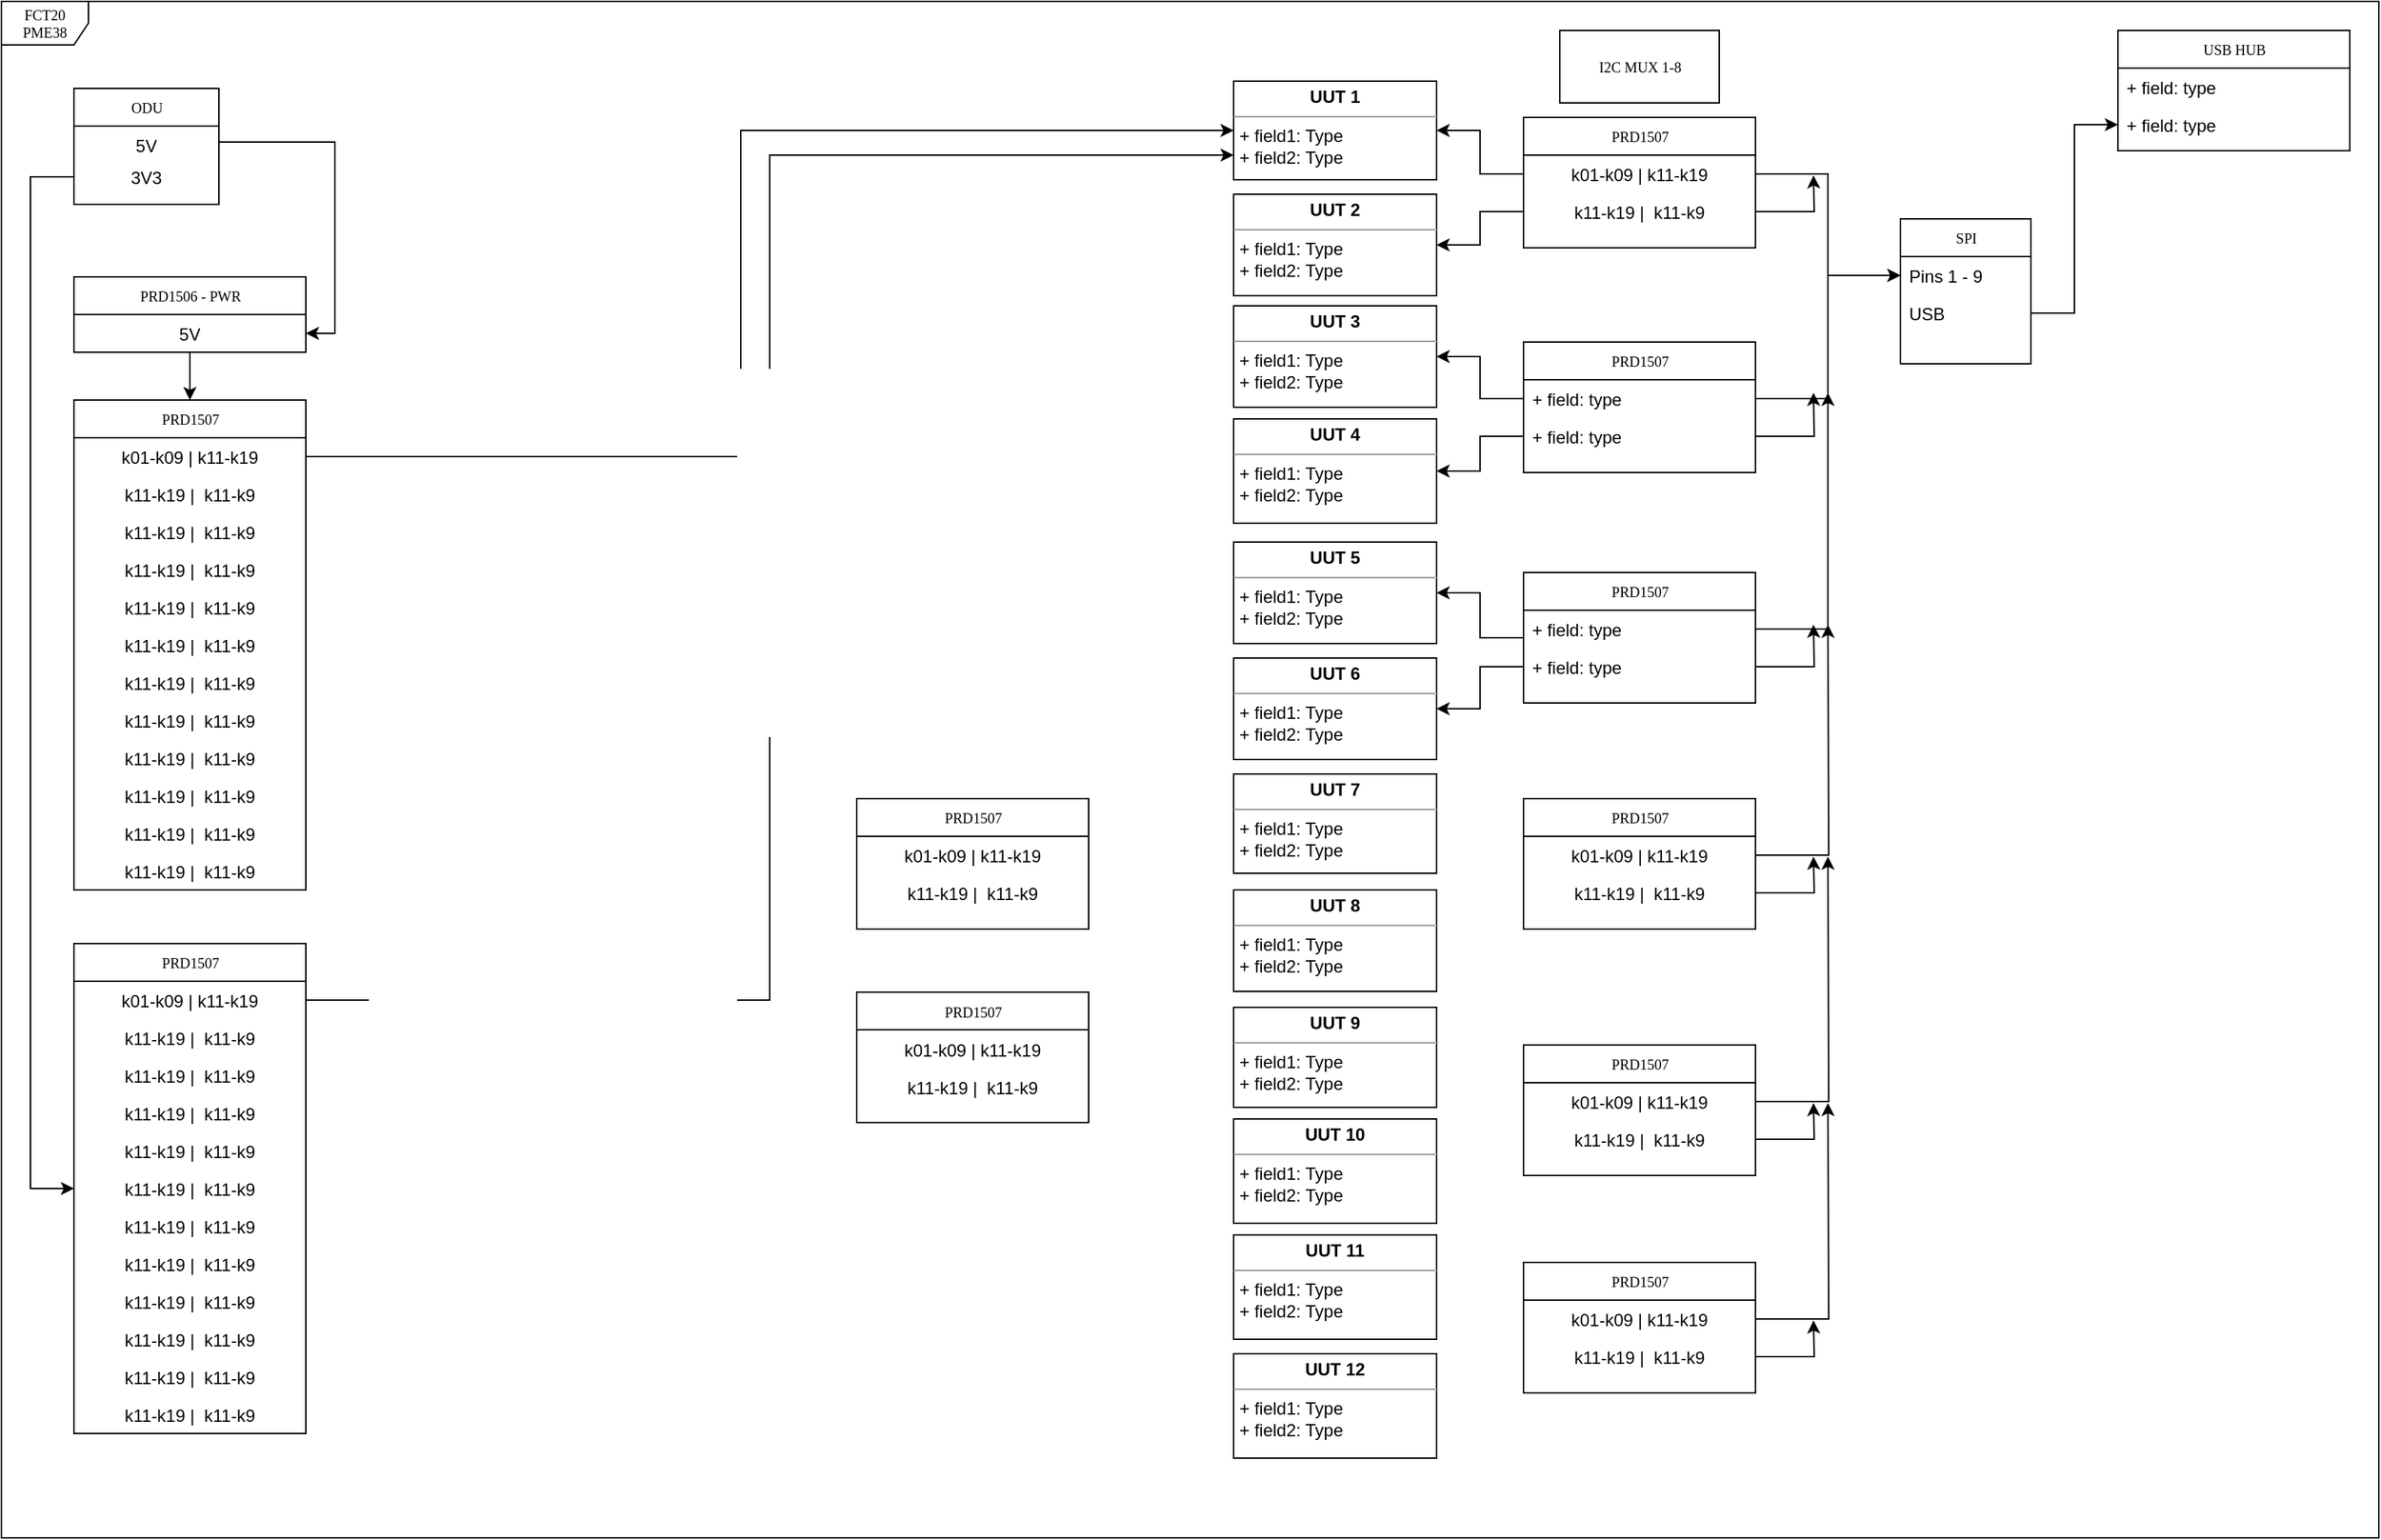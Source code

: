 <mxfile version="21.3.2" type="github">
  <diagram name="Page-1" id="c4acf3e9-155e-7222-9cf6-157b1a14988f">
    <mxGraphModel dx="2359" dy="848" grid="1" gridSize="10" guides="1" tooltips="1" connect="1" arrows="1" fold="1" page="1" pageScale="1" pageWidth="850" pageHeight="1100" background="none" math="0" shadow="0">
      <root>
        <mxCell id="0" />
        <mxCell id="1" parent="0" />
        <mxCell id="17acba5748e5396b-1" value="FCT20 PME38" style="shape=umlFrame;whiteSpace=wrap;html=1;rounded=0;shadow=0;comic=0;labelBackgroundColor=none;strokeWidth=1;fontFamily=Verdana;fontSize=10;align=center;" parent="1" vertex="1">
          <mxGeometry x="-810" y="20" width="1640" height="1060" as="geometry" />
        </mxCell>
        <mxCell id="17acba5748e5396b-20" value="PRD1507" style="swimlane;html=1;fontStyle=0;childLayout=stackLayout;horizontal=1;startSize=26;fillColor=none;horizontalStack=0;resizeParent=1;resizeLast=0;collapsible=1;marginBottom=0;swimlaneFillColor=#ffffff;rounded=0;shadow=0;comic=0;labelBackgroundColor=none;strokeWidth=1;fontFamily=Verdana;fontSize=10;align=center;" parent="1" vertex="1">
          <mxGeometry x="240" y="100" width="160" height="90" as="geometry">
            <mxRectangle x="350" y="42" width="90" height="30" as="alternateBounds" />
          </mxGeometry>
        </mxCell>
        <mxCell id="17acba5748e5396b-21" value="k01-k09 | k11-k19" style="text;html=1;strokeColor=none;fillColor=none;align=center;verticalAlign=top;spacingLeft=4;spacingRight=4;whiteSpace=wrap;overflow=hidden;rotatable=0;points=[[0,0.5],[1,0.5]];portConstraint=eastwest;" parent="17acba5748e5396b-20" vertex="1">
          <mxGeometry y="26" width="160" height="26" as="geometry" />
        </mxCell>
        <mxCell id="-19xkcX3dhEA13kukJa7-47" style="edgeStyle=orthogonalEdgeStyle;rounded=0;orthogonalLoop=1;jettySize=auto;html=1;" edge="1" parent="17acba5748e5396b-20" source="17acba5748e5396b-24">
          <mxGeometry relative="1" as="geometry">
            <mxPoint x="200" y="40" as="targetPoint" />
          </mxGeometry>
        </mxCell>
        <mxCell id="17acba5748e5396b-24" value="k11-k19 |&amp;nbsp; k11-k9" style="text;html=1;strokeColor=none;fillColor=none;align=center;verticalAlign=top;spacingLeft=4;spacingRight=4;whiteSpace=wrap;overflow=hidden;rotatable=0;points=[[0,0.5],[1,0.5]];portConstraint=eastwest;" parent="17acba5748e5396b-20" vertex="1">
          <mxGeometry y="52" width="160" height="26" as="geometry" />
        </mxCell>
        <mxCell id="17acba5748e5396b-30" value="SPI" style="swimlane;html=1;fontStyle=0;childLayout=stackLayout;horizontal=1;startSize=26;fillColor=none;horizontalStack=0;resizeParent=1;resizeLast=0;collapsible=1;marginBottom=0;swimlaneFillColor=#ffffff;rounded=0;shadow=0;comic=0;labelBackgroundColor=none;strokeWidth=1;fontFamily=Verdana;fontSize=10;align=center;" parent="1" vertex="1">
          <mxGeometry x="500" y="170" width="90" height="100" as="geometry" />
        </mxCell>
        <mxCell id="17acba5748e5396b-31" value="Pins 1 - 9" style="text;html=1;strokeColor=none;fillColor=none;align=left;verticalAlign=top;spacingLeft=4;spacingRight=4;whiteSpace=wrap;overflow=hidden;rotatable=0;points=[[0,0.5],[1,0.5]];portConstraint=eastwest;" parent="17acba5748e5396b-30" vertex="1">
          <mxGeometry y="26" width="90" height="26" as="geometry" />
        </mxCell>
        <mxCell id="17acba5748e5396b-32" value="USB" style="text;html=1;strokeColor=none;fillColor=none;align=left;verticalAlign=top;spacingLeft=4;spacingRight=4;whiteSpace=wrap;overflow=hidden;rotatable=0;points=[[0,0.5],[1,0.5]];portConstraint=eastwest;" parent="17acba5748e5396b-30" vertex="1">
          <mxGeometry y="52" width="90" height="26" as="geometry" />
        </mxCell>
        <mxCell id="5d2195bd80daf111-14" value="I2C MUX 1-8" style="html=1;rounded=0;shadow=0;comic=0;labelBackgroundColor=none;strokeWidth=1;fontFamily=Verdana;fontSize=10;align=center;" parent="1" vertex="1">
          <mxGeometry x="265" y="40" width="110" height="50" as="geometry" />
        </mxCell>
        <mxCell id="5d2195bd80daf111-18" value="&lt;p style=&quot;margin:0px;margin-top:4px;text-align:center;&quot;&gt;&lt;b&gt;UUT 1&lt;/b&gt;&lt;/p&gt;&lt;hr size=&quot;1&quot;&gt;&lt;p style=&quot;margin:0px;margin-left:4px;&quot;&gt;+ field1: Type&lt;br&gt;+ field2: Type&lt;/p&gt;&lt;p style=&quot;margin:0px;margin-left:4px;&quot;&gt;&lt;br&gt;&lt;/p&gt;" style="verticalAlign=top;align=left;overflow=fill;fontSize=12;fontFamily=Helvetica;html=1;rounded=0;shadow=0;comic=0;labelBackgroundColor=none;strokeWidth=1" parent="1" vertex="1">
          <mxGeometry x="40" y="75" width="140" height="68" as="geometry" />
        </mxCell>
        <mxCell id="-19xkcX3dhEA13kukJa7-7" value="&lt;p style=&quot;margin:0px;margin-top:4px;text-align:center;&quot;&gt;&lt;b&gt;UUT 2&lt;/b&gt;&lt;/p&gt;&lt;hr size=&quot;1&quot;&gt;&lt;p style=&quot;margin:0px;margin-left:4px;&quot;&gt;+ field1: Type&lt;br&gt;+ field2: Type&lt;/p&gt;&lt;p style=&quot;margin:0px;margin-left:4px;&quot;&gt;&lt;br&gt;&lt;/p&gt;" style="verticalAlign=top;align=left;overflow=fill;fontSize=12;fontFamily=Helvetica;html=1;rounded=0;shadow=0;comic=0;labelBackgroundColor=none;strokeWidth=1" vertex="1" parent="1">
          <mxGeometry x="40" y="153" width="140" height="70" as="geometry" />
        </mxCell>
        <mxCell id="-19xkcX3dhEA13kukJa7-8" value="&lt;p style=&quot;margin:0px;margin-top:4px;text-align:center;&quot;&gt;&lt;b&gt;UUT 3&lt;/b&gt;&lt;/p&gt;&lt;hr size=&quot;1&quot;&gt;&lt;p style=&quot;margin:0px;margin-left:4px;&quot;&gt;+ field1: Type&lt;br&gt;+ field2: Type&lt;/p&gt;&lt;p style=&quot;margin:0px;margin-left:4px;&quot;&gt;&lt;br&gt;&lt;/p&gt;" style="verticalAlign=top;align=left;overflow=fill;fontSize=12;fontFamily=Helvetica;html=1;rounded=0;shadow=0;comic=0;labelBackgroundColor=none;strokeWidth=1" vertex="1" parent="1">
          <mxGeometry x="40" y="230" width="140" height="70" as="geometry" />
        </mxCell>
        <mxCell id="-19xkcX3dhEA13kukJa7-9" value="&lt;p style=&quot;margin:0px;margin-top:4px;text-align:center;&quot;&gt;&lt;b&gt;UUT 4&lt;/b&gt;&lt;/p&gt;&lt;hr size=&quot;1&quot;&gt;&lt;p style=&quot;margin:0px;margin-left:4px;&quot;&gt;+ field1: Type&lt;br&gt;+ field2: Type&lt;/p&gt;&lt;p style=&quot;margin:0px;margin-left:4px;&quot;&gt;&lt;br&gt;&lt;/p&gt;" style="verticalAlign=top;align=left;overflow=fill;fontSize=12;fontFamily=Helvetica;html=1;rounded=0;shadow=0;comic=0;labelBackgroundColor=none;strokeWidth=1" vertex="1" parent="1">
          <mxGeometry x="40" y="308" width="140" height="72" as="geometry" />
        </mxCell>
        <mxCell id="-19xkcX3dhEA13kukJa7-10" value="&lt;p style=&quot;margin:0px;margin-top:4px;text-align:center;&quot;&gt;&lt;b&gt;UUT 5&lt;/b&gt;&lt;/p&gt;&lt;hr size=&quot;1&quot;&gt;&lt;p style=&quot;margin:0px;margin-left:4px;&quot;&gt;+ field1: Type&lt;br&gt;+ field2: Type&lt;/p&gt;&lt;p style=&quot;margin:0px;margin-left:4px;&quot;&gt;&lt;br&gt;&lt;/p&gt;" style="verticalAlign=top;align=left;overflow=fill;fontSize=12;fontFamily=Helvetica;html=1;rounded=0;shadow=0;comic=0;labelBackgroundColor=none;strokeWidth=1" vertex="1" parent="1">
          <mxGeometry x="40" y="393" width="140" height="70" as="geometry" />
        </mxCell>
        <mxCell id="-19xkcX3dhEA13kukJa7-11" value="&lt;p style=&quot;margin:0px;margin-top:4px;text-align:center;&quot;&gt;&lt;b&gt;UUT 6&lt;/b&gt;&lt;/p&gt;&lt;hr size=&quot;1&quot;&gt;&lt;p style=&quot;margin:0px;margin-left:4px;&quot;&gt;+ field1: Type&lt;br&gt;+ field2: Type&lt;/p&gt;&lt;p style=&quot;margin:0px;margin-left:4px;&quot;&gt;&lt;br&gt;&lt;/p&gt;" style="verticalAlign=top;align=left;overflow=fill;fontSize=12;fontFamily=Helvetica;html=1;rounded=0;shadow=0;comic=0;labelBackgroundColor=none;strokeWidth=1" vertex="1" parent="1">
          <mxGeometry x="40" y="473" width="140" height="70" as="geometry" />
        </mxCell>
        <mxCell id="-19xkcX3dhEA13kukJa7-15" value="&lt;p style=&quot;margin:0px;margin-top:4px;text-align:center;&quot;&gt;&lt;b&gt;UUT 10&lt;/b&gt;&lt;/p&gt;&lt;hr size=&quot;1&quot;&gt;&lt;p style=&quot;margin:0px;margin-left:4px;&quot;&gt;+ field1: Type&lt;br&gt;+ field2: Type&lt;/p&gt;&lt;p style=&quot;margin:0px;margin-left:4px;&quot;&gt;&lt;br&gt;&lt;/p&gt;" style="verticalAlign=top;align=left;overflow=fill;fontSize=12;fontFamily=Helvetica;html=1;rounded=0;shadow=0;comic=0;labelBackgroundColor=none;strokeWidth=1" vertex="1" parent="1">
          <mxGeometry x="40" y="791" width="140" height="72" as="geometry" />
        </mxCell>
        <mxCell id="-19xkcX3dhEA13kukJa7-16" value="&lt;p style=&quot;margin:0px;margin-top:4px;text-align:center;&quot;&gt;&lt;b&gt;UUT 11&lt;/b&gt;&lt;/p&gt;&lt;hr size=&quot;1&quot;&gt;&lt;p style=&quot;margin:0px;margin-left:4px;&quot;&gt;+ field1: Type&lt;br&gt;+ field2: Type&lt;/p&gt;&lt;p style=&quot;margin:0px;margin-left:4px;&quot;&gt;&lt;br&gt;&lt;/p&gt;" style="verticalAlign=top;align=left;overflow=fill;fontSize=12;fontFamily=Helvetica;html=1;rounded=0;shadow=0;comic=0;labelBackgroundColor=none;strokeWidth=1" vertex="1" parent="1">
          <mxGeometry x="40" y="871" width="140" height="72" as="geometry" />
        </mxCell>
        <mxCell id="-19xkcX3dhEA13kukJa7-17" value="&lt;p style=&quot;margin:0px;margin-top:4px;text-align:center;&quot;&gt;&lt;b&gt;UUT 12&lt;/b&gt;&lt;/p&gt;&lt;hr size=&quot;1&quot;&gt;&lt;p style=&quot;margin:0px;margin-left:4px;&quot;&gt;+ field1: Type&lt;br&gt;+ field2: Type&lt;/p&gt;&lt;p style=&quot;margin:0px;margin-left:4px;&quot;&gt;&lt;br&gt;&lt;/p&gt;" style="verticalAlign=top;align=left;overflow=fill;fontSize=12;fontFamily=Helvetica;html=1;rounded=0;shadow=0;comic=0;labelBackgroundColor=none;strokeWidth=1" vertex="1" parent="1">
          <mxGeometry x="40" y="953" width="140" height="72" as="geometry" />
        </mxCell>
        <mxCell id="-19xkcX3dhEA13kukJa7-24" value="&lt;p style=&quot;margin:0px;margin-top:4px;text-align:center;&quot;&gt;&lt;b&gt;UUT 7&lt;/b&gt;&lt;/p&gt;&lt;hr size=&quot;1&quot;&gt;&lt;p style=&quot;margin:0px;margin-left:4px;&quot;&gt;+ field1: Type&lt;br&gt;+ field2: Type&lt;/p&gt;&lt;p style=&quot;margin:0px;margin-left:4px;&quot;&gt;&lt;br&gt;&lt;/p&gt;" style="verticalAlign=top;align=left;overflow=fill;fontSize=12;fontFamily=Helvetica;html=1;rounded=0;shadow=0;comic=0;labelBackgroundColor=none;strokeWidth=1" vertex="1" parent="1">
          <mxGeometry x="40" y="553" width="140" height="68.5" as="geometry" />
        </mxCell>
        <mxCell id="-19xkcX3dhEA13kukJa7-25" value="&lt;p style=&quot;margin:0px;margin-top:4px;text-align:center;&quot;&gt;&lt;b&gt;UUT 8&lt;/b&gt;&lt;/p&gt;&lt;hr size=&quot;1&quot;&gt;&lt;p style=&quot;margin:0px;margin-left:4px;&quot;&gt;+ field1: Type&lt;br&gt;+ field2: Type&lt;/p&gt;&lt;p style=&quot;margin:0px;margin-left:4px;&quot;&gt;&lt;br&gt;&lt;/p&gt;" style="verticalAlign=top;align=left;overflow=fill;fontSize=12;fontFamily=Helvetica;html=1;rounded=0;shadow=0;comic=0;labelBackgroundColor=none;strokeWidth=1" vertex="1" parent="1">
          <mxGeometry x="40" y="633" width="140" height="70" as="geometry" />
        </mxCell>
        <mxCell id="-19xkcX3dhEA13kukJa7-26" value="&lt;p style=&quot;margin:0px;margin-top:4px;text-align:center;&quot;&gt;&lt;b&gt;UUT 9&lt;/b&gt;&lt;/p&gt;&lt;hr size=&quot;1&quot;&gt;&lt;p style=&quot;margin:0px;margin-left:4px;&quot;&gt;+ field1: Type&lt;br&gt;+ field2: Type&lt;/p&gt;&lt;p style=&quot;margin:0px;margin-left:4px;&quot;&gt;&lt;br&gt;&lt;/p&gt;" style="verticalAlign=top;align=left;overflow=fill;fontSize=12;fontFamily=Helvetica;html=1;rounded=0;shadow=0;comic=0;labelBackgroundColor=none;strokeWidth=1" vertex="1" parent="1">
          <mxGeometry x="40" y="714" width="140" height="69" as="geometry" />
        </mxCell>
        <mxCell id="-19xkcX3dhEA13kukJa7-27" value="PRD1507" style="swimlane;html=1;fontStyle=0;childLayout=stackLayout;horizontal=1;startSize=26;fillColor=none;horizontalStack=0;resizeParent=1;resizeLast=0;collapsible=1;marginBottom=0;swimlaneFillColor=#ffffff;rounded=0;shadow=0;comic=0;labelBackgroundColor=none;strokeWidth=1;fontFamily=Verdana;fontSize=10;align=center;" vertex="1" parent="1">
          <mxGeometry x="240" y="255" width="160" height="90" as="geometry">
            <mxRectangle x="350" y="42" width="90" height="30" as="alternateBounds" />
          </mxGeometry>
        </mxCell>
        <mxCell id="-19xkcX3dhEA13kukJa7-28" value="+ field: type" style="text;html=1;strokeColor=none;fillColor=none;align=left;verticalAlign=top;spacingLeft=4;spacingRight=4;whiteSpace=wrap;overflow=hidden;rotatable=0;points=[[0,0.5],[1,0.5]];portConstraint=eastwest;" vertex="1" parent="-19xkcX3dhEA13kukJa7-27">
          <mxGeometry y="26" width="160" height="26" as="geometry" />
        </mxCell>
        <mxCell id="-19xkcX3dhEA13kukJa7-114" style="edgeStyle=orthogonalEdgeStyle;rounded=0;orthogonalLoop=1;jettySize=auto;html=1;" edge="1" parent="-19xkcX3dhEA13kukJa7-27" source="-19xkcX3dhEA13kukJa7-29">
          <mxGeometry relative="1" as="geometry">
            <mxPoint x="200" y="35" as="targetPoint" />
          </mxGeometry>
        </mxCell>
        <mxCell id="-19xkcX3dhEA13kukJa7-29" value="+ field: type" style="text;html=1;strokeColor=none;fillColor=none;align=left;verticalAlign=top;spacingLeft=4;spacingRight=4;whiteSpace=wrap;overflow=hidden;rotatable=0;points=[[0,0.5],[1,0.5]];portConstraint=eastwest;" vertex="1" parent="-19xkcX3dhEA13kukJa7-27">
          <mxGeometry y="52" width="160" height="26" as="geometry" />
        </mxCell>
        <mxCell id="-19xkcX3dhEA13kukJa7-33" style="edgeStyle=orthogonalEdgeStyle;rounded=0;orthogonalLoop=1;jettySize=auto;html=1;entryX=1;entryY=0.5;entryDx=0;entryDy=0;" edge="1" parent="1" source="-19xkcX3dhEA13kukJa7-28" target="-19xkcX3dhEA13kukJa7-8">
          <mxGeometry relative="1" as="geometry" />
        </mxCell>
        <mxCell id="-19xkcX3dhEA13kukJa7-34" style="edgeStyle=orthogonalEdgeStyle;rounded=0;orthogonalLoop=1;jettySize=auto;html=1;entryX=1;entryY=0.5;entryDx=0;entryDy=0;" edge="1" parent="1" source="-19xkcX3dhEA13kukJa7-29" target="-19xkcX3dhEA13kukJa7-9">
          <mxGeometry relative="1" as="geometry" />
        </mxCell>
        <mxCell id="-19xkcX3dhEA13kukJa7-35" style="edgeStyle=orthogonalEdgeStyle;rounded=0;orthogonalLoop=1;jettySize=auto;html=1;exitX=0;exitY=0.5;exitDx=0;exitDy=0;entryX=1;entryY=0.5;entryDx=0;entryDy=0;" edge="1" parent="1" source="17acba5748e5396b-21" target="5d2195bd80daf111-18">
          <mxGeometry relative="1" as="geometry" />
        </mxCell>
        <mxCell id="-19xkcX3dhEA13kukJa7-36" style="edgeStyle=orthogonalEdgeStyle;rounded=0;orthogonalLoop=1;jettySize=auto;html=1;exitX=0;exitY=0.5;exitDx=0;exitDy=0;entryX=1;entryY=0.5;entryDx=0;entryDy=0;" edge="1" parent="1" source="17acba5748e5396b-24" target="-19xkcX3dhEA13kukJa7-7">
          <mxGeometry relative="1" as="geometry" />
        </mxCell>
        <mxCell id="-19xkcX3dhEA13kukJa7-43" style="edgeStyle=orthogonalEdgeStyle;rounded=0;orthogonalLoop=1;jettySize=auto;html=1;entryX=1;entryY=0.5;entryDx=0;entryDy=0;" edge="1" parent="1" source="-19xkcX3dhEA13kukJa7-39" target="-19xkcX3dhEA13kukJa7-10">
          <mxGeometry relative="1" as="geometry" />
        </mxCell>
        <mxCell id="-19xkcX3dhEA13kukJa7-39" value="PRD1507" style="swimlane;html=1;fontStyle=0;childLayout=stackLayout;horizontal=1;startSize=26;fillColor=none;horizontalStack=0;resizeParent=1;resizeLast=0;collapsible=1;marginBottom=0;swimlaneFillColor=#ffffff;rounded=0;shadow=0;comic=0;labelBackgroundColor=none;strokeWidth=1;fontFamily=Verdana;fontSize=10;align=center;" vertex="1" parent="1">
          <mxGeometry x="240" y="414" width="160" height="90" as="geometry">
            <mxRectangle x="350" y="42" width="90" height="30" as="alternateBounds" />
          </mxGeometry>
        </mxCell>
        <mxCell id="-19xkcX3dhEA13kukJa7-40" value="+ field: type" style="text;html=1;strokeColor=none;fillColor=none;align=left;verticalAlign=top;spacingLeft=4;spacingRight=4;whiteSpace=wrap;overflow=hidden;rotatable=0;points=[[0,0.5],[1,0.5]];portConstraint=eastwest;" vertex="1" parent="-19xkcX3dhEA13kukJa7-39">
          <mxGeometry y="26" width="160" height="26" as="geometry" />
        </mxCell>
        <mxCell id="-19xkcX3dhEA13kukJa7-115" style="edgeStyle=orthogonalEdgeStyle;rounded=0;orthogonalLoop=1;jettySize=auto;html=1;" edge="1" parent="-19xkcX3dhEA13kukJa7-39" source="-19xkcX3dhEA13kukJa7-41">
          <mxGeometry relative="1" as="geometry">
            <mxPoint x="200" y="36" as="targetPoint" />
          </mxGeometry>
        </mxCell>
        <mxCell id="-19xkcX3dhEA13kukJa7-41" value="+ field: type" style="text;html=1;strokeColor=none;fillColor=none;align=left;verticalAlign=top;spacingLeft=4;spacingRight=4;whiteSpace=wrap;overflow=hidden;rotatable=0;points=[[0,0.5],[1,0.5]];portConstraint=eastwest;" vertex="1" parent="-19xkcX3dhEA13kukJa7-39">
          <mxGeometry y="52" width="160" height="26" as="geometry" />
        </mxCell>
        <mxCell id="-19xkcX3dhEA13kukJa7-44" style="edgeStyle=orthogonalEdgeStyle;rounded=0;orthogonalLoop=1;jettySize=auto;html=1;exitX=0;exitY=0.5;exitDx=0;exitDy=0;entryX=1;entryY=0.5;entryDx=0;entryDy=0;" edge="1" parent="1" source="-19xkcX3dhEA13kukJa7-41" target="-19xkcX3dhEA13kukJa7-11">
          <mxGeometry relative="1" as="geometry" />
        </mxCell>
        <mxCell id="-19xkcX3dhEA13kukJa7-46" style="edgeStyle=orthogonalEdgeStyle;rounded=0;orthogonalLoop=1;jettySize=auto;html=1;entryX=0;entryY=0.5;entryDx=0;entryDy=0;" edge="1" parent="1" source="17acba5748e5396b-21" target="17acba5748e5396b-31">
          <mxGeometry relative="1" as="geometry">
            <mxPoint x="509.45" y="225.6" as="targetPoint" />
          </mxGeometry>
        </mxCell>
        <mxCell id="-19xkcX3dhEA13kukJa7-48" style="edgeStyle=orthogonalEdgeStyle;rounded=0;orthogonalLoop=1;jettySize=auto;html=1;entryX=0;entryY=0.5;entryDx=0;entryDy=0;" edge="1" parent="1" source="-19xkcX3dhEA13kukJa7-28" target="17acba5748e5396b-31">
          <mxGeometry relative="1" as="geometry">
            <mxPoint x="510" y="244.0" as="targetPoint" />
          </mxGeometry>
        </mxCell>
        <mxCell id="-19xkcX3dhEA13kukJa7-49" style="edgeStyle=orthogonalEdgeStyle;rounded=0;orthogonalLoop=1;jettySize=auto;html=1;" edge="1" parent="1" source="-19xkcX3dhEA13kukJa7-40">
          <mxGeometry relative="1" as="geometry">
            <mxPoint x="450" y="290" as="targetPoint" />
            <Array as="points">
              <mxPoint x="450" y="453" />
            </Array>
          </mxGeometry>
        </mxCell>
        <mxCell id="-19xkcX3dhEA13kukJa7-51" value="USB HUB" style="swimlane;html=1;fontStyle=0;childLayout=stackLayout;horizontal=1;startSize=26;fillColor=none;horizontalStack=0;resizeParent=1;resizeLast=0;collapsible=1;marginBottom=0;swimlaneFillColor=#ffffff;rounded=0;shadow=0;comic=0;labelBackgroundColor=none;strokeWidth=1;fontFamily=Verdana;fontSize=10;align=center;" vertex="1" parent="1">
          <mxGeometry x="650" y="40" width="160" height="83" as="geometry" />
        </mxCell>
        <mxCell id="-19xkcX3dhEA13kukJa7-52" value="+ field: type" style="text;html=1;strokeColor=none;fillColor=none;align=left;verticalAlign=top;spacingLeft=4;spacingRight=4;whiteSpace=wrap;overflow=hidden;rotatable=0;points=[[0,0.5],[1,0.5]];portConstraint=eastwest;" vertex="1" parent="-19xkcX3dhEA13kukJa7-51">
          <mxGeometry y="26" width="160" height="26" as="geometry" />
        </mxCell>
        <mxCell id="-19xkcX3dhEA13kukJa7-53" value="+ field: type" style="text;html=1;strokeColor=none;fillColor=none;align=left;verticalAlign=top;spacingLeft=4;spacingRight=4;whiteSpace=wrap;overflow=hidden;rotatable=0;points=[[0,0.5],[1,0.5]];portConstraint=eastwest;" vertex="1" parent="-19xkcX3dhEA13kukJa7-51">
          <mxGeometry y="52" width="160" height="26" as="geometry" />
        </mxCell>
        <mxCell id="-19xkcX3dhEA13kukJa7-54" style="edgeStyle=orthogonalEdgeStyle;rounded=0;orthogonalLoop=1;jettySize=auto;html=1;" edge="1" parent="1" source="17acba5748e5396b-32" target="-19xkcX3dhEA13kukJa7-53">
          <mxGeometry relative="1" as="geometry" />
        </mxCell>
        <mxCell id="-19xkcX3dhEA13kukJa7-55" value="PRD1507" style="swimlane;html=1;fontStyle=0;childLayout=stackLayout;horizontal=1;startSize=26;fillColor=none;horizontalStack=0;resizeParent=1;resizeLast=0;collapsible=1;marginBottom=0;swimlaneFillColor=#ffffff;rounded=0;shadow=0;comic=0;labelBackgroundColor=none;strokeWidth=1;fontFamily=Verdana;fontSize=10;align=center;" vertex="1" parent="1">
          <mxGeometry x="240" y="570" width="160" height="90" as="geometry">
            <mxRectangle x="350" y="42" width="90" height="30" as="alternateBounds" />
          </mxGeometry>
        </mxCell>
        <mxCell id="-19xkcX3dhEA13kukJa7-110" style="edgeStyle=orthogonalEdgeStyle;rounded=0;orthogonalLoop=1;jettySize=auto;html=1;" edge="1" parent="-19xkcX3dhEA13kukJa7-55" source="-19xkcX3dhEA13kukJa7-56">
          <mxGeometry relative="1" as="geometry">
            <mxPoint x="210" y="-120" as="targetPoint" />
          </mxGeometry>
        </mxCell>
        <mxCell id="-19xkcX3dhEA13kukJa7-56" value="k01-k09 | k11-k19" style="text;html=1;strokeColor=none;fillColor=none;align=center;verticalAlign=top;spacingLeft=4;spacingRight=4;whiteSpace=wrap;overflow=hidden;rotatable=0;points=[[0,0.5],[1,0.5]];portConstraint=eastwest;" vertex="1" parent="-19xkcX3dhEA13kukJa7-55">
          <mxGeometry y="26" width="160" height="26" as="geometry" />
        </mxCell>
        <mxCell id="-19xkcX3dhEA13kukJa7-57" style="edgeStyle=orthogonalEdgeStyle;rounded=0;orthogonalLoop=1;jettySize=auto;html=1;" edge="1" parent="-19xkcX3dhEA13kukJa7-55" source="-19xkcX3dhEA13kukJa7-58">
          <mxGeometry relative="1" as="geometry">
            <mxPoint x="200" y="40" as="targetPoint" />
          </mxGeometry>
        </mxCell>
        <mxCell id="-19xkcX3dhEA13kukJa7-58" value="k11-k19 |&amp;nbsp; k11-k9" style="text;html=1;strokeColor=none;fillColor=none;align=center;verticalAlign=top;spacingLeft=4;spacingRight=4;whiteSpace=wrap;overflow=hidden;rotatable=0;points=[[0,0.5],[1,0.5]];portConstraint=eastwest;" vertex="1" parent="-19xkcX3dhEA13kukJa7-55">
          <mxGeometry y="52" width="160" height="26" as="geometry" />
        </mxCell>
        <mxCell id="-19xkcX3dhEA13kukJa7-59" value="PRD1507" style="swimlane;html=1;fontStyle=0;childLayout=stackLayout;horizontal=1;startSize=26;fillColor=none;horizontalStack=0;resizeParent=1;resizeLast=0;collapsible=1;marginBottom=0;swimlaneFillColor=#ffffff;rounded=0;shadow=0;comic=0;labelBackgroundColor=none;strokeWidth=1;fontFamily=Verdana;fontSize=10;align=center;" vertex="1" parent="1">
          <mxGeometry x="240" y="740" width="160" height="90" as="geometry">
            <mxRectangle x="350" y="42" width="90" height="30" as="alternateBounds" />
          </mxGeometry>
        </mxCell>
        <mxCell id="-19xkcX3dhEA13kukJa7-112" style="edgeStyle=orthogonalEdgeStyle;rounded=0;orthogonalLoop=1;jettySize=auto;html=1;" edge="1" parent="-19xkcX3dhEA13kukJa7-59" source="-19xkcX3dhEA13kukJa7-60">
          <mxGeometry relative="1" as="geometry">
            <mxPoint x="210" y="-130" as="targetPoint" />
          </mxGeometry>
        </mxCell>
        <mxCell id="-19xkcX3dhEA13kukJa7-60" value="k01-k09 | k11-k19" style="text;html=1;strokeColor=none;fillColor=none;align=center;verticalAlign=top;spacingLeft=4;spacingRight=4;whiteSpace=wrap;overflow=hidden;rotatable=0;points=[[0,0.5],[1,0.5]];portConstraint=eastwest;" vertex="1" parent="-19xkcX3dhEA13kukJa7-59">
          <mxGeometry y="26" width="160" height="26" as="geometry" />
        </mxCell>
        <mxCell id="-19xkcX3dhEA13kukJa7-61" style="edgeStyle=orthogonalEdgeStyle;rounded=0;orthogonalLoop=1;jettySize=auto;html=1;" edge="1" parent="-19xkcX3dhEA13kukJa7-59" source="-19xkcX3dhEA13kukJa7-62">
          <mxGeometry relative="1" as="geometry">
            <mxPoint x="200" y="40" as="targetPoint" />
          </mxGeometry>
        </mxCell>
        <mxCell id="-19xkcX3dhEA13kukJa7-62" value="k11-k19 |&amp;nbsp; k11-k9" style="text;html=1;strokeColor=none;fillColor=none;align=center;verticalAlign=top;spacingLeft=4;spacingRight=4;whiteSpace=wrap;overflow=hidden;rotatable=0;points=[[0,0.5],[1,0.5]];portConstraint=eastwest;" vertex="1" parent="-19xkcX3dhEA13kukJa7-59">
          <mxGeometry y="52" width="160" height="26" as="geometry" />
        </mxCell>
        <mxCell id="-19xkcX3dhEA13kukJa7-63" value="PRD1507" style="swimlane;html=1;fontStyle=0;childLayout=stackLayout;horizontal=1;startSize=26;fillColor=none;horizontalStack=0;resizeParent=1;resizeLast=0;collapsible=1;marginBottom=0;swimlaneFillColor=#ffffff;rounded=0;shadow=0;comic=0;labelBackgroundColor=none;strokeWidth=1;fontFamily=Verdana;fontSize=10;align=center;" vertex="1" parent="1">
          <mxGeometry x="240" y="890" width="160" height="90" as="geometry">
            <mxRectangle x="350" y="42" width="90" height="30" as="alternateBounds" />
          </mxGeometry>
        </mxCell>
        <mxCell id="-19xkcX3dhEA13kukJa7-116" style="edgeStyle=orthogonalEdgeStyle;rounded=0;orthogonalLoop=1;jettySize=auto;html=1;" edge="1" parent="-19xkcX3dhEA13kukJa7-63" source="-19xkcX3dhEA13kukJa7-64">
          <mxGeometry relative="1" as="geometry">
            <mxPoint x="210" y="-110" as="targetPoint" />
          </mxGeometry>
        </mxCell>
        <mxCell id="-19xkcX3dhEA13kukJa7-64" value="k01-k09 | k11-k19" style="text;html=1;strokeColor=none;fillColor=none;align=center;verticalAlign=top;spacingLeft=4;spacingRight=4;whiteSpace=wrap;overflow=hidden;rotatable=0;points=[[0,0.5],[1,0.5]];portConstraint=eastwest;" vertex="1" parent="-19xkcX3dhEA13kukJa7-63">
          <mxGeometry y="26" width="160" height="26" as="geometry" />
        </mxCell>
        <mxCell id="-19xkcX3dhEA13kukJa7-65" style="edgeStyle=orthogonalEdgeStyle;rounded=0;orthogonalLoop=1;jettySize=auto;html=1;" edge="1" parent="-19xkcX3dhEA13kukJa7-63" source="-19xkcX3dhEA13kukJa7-66">
          <mxGeometry relative="1" as="geometry">
            <mxPoint x="200" y="40" as="targetPoint" />
          </mxGeometry>
        </mxCell>
        <mxCell id="-19xkcX3dhEA13kukJa7-66" value="k11-k19 |&amp;nbsp; k11-k9" style="text;html=1;strokeColor=none;fillColor=none;align=center;verticalAlign=top;spacingLeft=4;spacingRight=4;whiteSpace=wrap;overflow=hidden;rotatable=0;points=[[0,0.5],[1,0.5]];portConstraint=eastwest;" vertex="1" parent="-19xkcX3dhEA13kukJa7-63">
          <mxGeometry y="52" width="160" height="26" as="geometry" />
        </mxCell>
        <mxCell id="-19xkcX3dhEA13kukJa7-81" style="edgeStyle=orthogonalEdgeStyle;rounded=0;orthogonalLoop=1;jettySize=auto;html=1;entryX=0.5;entryY=0;entryDx=0;entryDy=0;" edge="1" parent="1" source="-19xkcX3dhEA13kukJa7-67" target="-19xkcX3dhEA13kukJa7-71">
          <mxGeometry relative="1" as="geometry" />
        </mxCell>
        <mxCell id="-19xkcX3dhEA13kukJa7-67" value="PRD1506 - PWR" style="swimlane;html=1;fontStyle=0;childLayout=stackLayout;horizontal=1;startSize=26;fillColor=none;horizontalStack=0;resizeParent=1;resizeLast=0;collapsible=1;marginBottom=0;swimlaneFillColor=#ffffff;rounded=0;shadow=0;comic=0;labelBackgroundColor=none;strokeWidth=1;fontFamily=Verdana;fontSize=10;align=center;" vertex="1" parent="1">
          <mxGeometry x="-760" y="210" width="160" height="52" as="geometry">
            <mxRectangle x="350" y="42" width="90" height="30" as="alternateBounds" />
          </mxGeometry>
        </mxCell>
        <mxCell id="-19xkcX3dhEA13kukJa7-68" value="5V" style="text;html=1;strokeColor=none;fillColor=none;align=center;verticalAlign=top;spacingLeft=4;spacingRight=4;whiteSpace=wrap;overflow=hidden;rotatable=0;points=[[0,0.5],[1,0.5]];portConstraint=eastwest;" vertex="1" parent="-19xkcX3dhEA13kukJa7-67">
          <mxGeometry y="26" width="160" height="26" as="geometry" />
        </mxCell>
        <mxCell id="-19xkcX3dhEA13kukJa7-71" value="PRD1507" style="swimlane;html=1;fontStyle=0;childLayout=stackLayout;horizontal=1;startSize=26;fillColor=none;horizontalStack=0;resizeParent=1;resizeLast=0;collapsible=1;marginBottom=0;swimlaneFillColor=#ffffff;rounded=0;shadow=0;comic=0;labelBackgroundColor=none;strokeWidth=1;fontFamily=Verdana;fontSize=10;align=center;" vertex="1" parent="1">
          <mxGeometry x="-760" y="295" width="160" height="338" as="geometry">
            <mxRectangle x="350" y="42" width="90" height="30" as="alternateBounds" />
          </mxGeometry>
        </mxCell>
        <mxCell id="-19xkcX3dhEA13kukJa7-72" value="k01-k09 | k11-k19" style="text;html=1;strokeColor=none;fillColor=none;align=center;verticalAlign=top;spacingLeft=4;spacingRight=4;whiteSpace=wrap;overflow=hidden;rotatable=0;points=[[0,0.5],[1,0.5]];portConstraint=eastwest;" vertex="1" parent="-19xkcX3dhEA13kukJa7-71">
          <mxGeometry y="26" width="160" height="26" as="geometry" />
        </mxCell>
        <mxCell id="-19xkcX3dhEA13kukJa7-74" value="k11-k19 |&amp;nbsp; k11-k9" style="text;html=1;strokeColor=none;fillColor=none;align=center;verticalAlign=top;spacingLeft=4;spacingRight=4;whiteSpace=wrap;overflow=hidden;rotatable=0;points=[[0,0.5],[1,0.5]];portConstraint=eastwest;" vertex="1" parent="-19xkcX3dhEA13kukJa7-71">
          <mxGeometry y="52" width="160" height="26" as="geometry" />
        </mxCell>
        <mxCell id="-19xkcX3dhEA13kukJa7-82" value="k11-k19 |&amp;nbsp; k11-k9" style="text;html=1;strokeColor=none;fillColor=none;align=center;verticalAlign=top;spacingLeft=4;spacingRight=4;whiteSpace=wrap;overflow=hidden;rotatable=0;points=[[0,0.5],[1,0.5]];portConstraint=eastwest;" vertex="1" parent="-19xkcX3dhEA13kukJa7-71">
          <mxGeometry y="78" width="160" height="26" as="geometry" />
        </mxCell>
        <mxCell id="-19xkcX3dhEA13kukJa7-83" value="k11-k19 |&amp;nbsp; k11-k9" style="text;html=1;strokeColor=none;fillColor=none;align=center;verticalAlign=top;spacingLeft=4;spacingRight=4;whiteSpace=wrap;overflow=hidden;rotatable=0;points=[[0,0.5],[1,0.5]];portConstraint=eastwest;" vertex="1" parent="-19xkcX3dhEA13kukJa7-71">
          <mxGeometry y="104" width="160" height="26" as="geometry" />
        </mxCell>
        <mxCell id="-19xkcX3dhEA13kukJa7-84" value="k11-k19 |&amp;nbsp; k11-k9" style="text;html=1;strokeColor=none;fillColor=none;align=center;verticalAlign=top;spacingLeft=4;spacingRight=4;whiteSpace=wrap;overflow=hidden;rotatable=0;points=[[0,0.5],[1,0.5]];portConstraint=eastwest;" vertex="1" parent="-19xkcX3dhEA13kukJa7-71">
          <mxGeometry y="130" width="160" height="26" as="geometry" />
        </mxCell>
        <mxCell id="-19xkcX3dhEA13kukJa7-85" value="k11-k19 |&amp;nbsp; k11-k9" style="text;html=1;strokeColor=none;fillColor=none;align=center;verticalAlign=top;spacingLeft=4;spacingRight=4;whiteSpace=wrap;overflow=hidden;rotatable=0;points=[[0,0.5],[1,0.5]];portConstraint=eastwest;" vertex="1" parent="-19xkcX3dhEA13kukJa7-71">
          <mxGeometry y="156" width="160" height="26" as="geometry" />
        </mxCell>
        <mxCell id="-19xkcX3dhEA13kukJa7-86" value="k11-k19 |&amp;nbsp; k11-k9" style="text;html=1;strokeColor=none;fillColor=none;align=center;verticalAlign=top;spacingLeft=4;spacingRight=4;whiteSpace=wrap;overflow=hidden;rotatable=0;points=[[0,0.5],[1,0.5]];portConstraint=eastwest;" vertex="1" parent="-19xkcX3dhEA13kukJa7-71">
          <mxGeometry y="182" width="160" height="26" as="geometry" />
        </mxCell>
        <mxCell id="-19xkcX3dhEA13kukJa7-87" value="k11-k19 |&amp;nbsp; k11-k9" style="text;html=1;strokeColor=none;fillColor=none;align=center;verticalAlign=top;spacingLeft=4;spacingRight=4;whiteSpace=wrap;overflow=hidden;rotatable=0;points=[[0,0.5],[1,0.5]];portConstraint=eastwest;" vertex="1" parent="-19xkcX3dhEA13kukJa7-71">
          <mxGeometry y="208" width="160" height="26" as="geometry" />
        </mxCell>
        <mxCell id="-19xkcX3dhEA13kukJa7-88" value="k11-k19 |&amp;nbsp; k11-k9" style="text;html=1;strokeColor=none;fillColor=none;align=center;verticalAlign=top;spacingLeft=4;spacingRight=4;whiteSpace=wrap;overflow=hidden;rotatable=0;points=[[0,0.5],[1,0.5]];portConstraint=eastwest;" vertex="1" parent="-19xkcX3dhEA13kukJa7-71">
          <mxGeometry y="234" width="160" height="26" as="geometry" />
        </mxCell>
        <mxCell id="-19xkcX3dhEA13kukJa7-89" value="k11-k19 |&amp;nbsp; k11-k9" style="text;html=1;strokeColor=none;fillColor=none;align=center;verticalAlign=top;spacingLeft=4;spacingRight=4;whiteSpace=wrap;overflow=hidden;rotatable=0;points=[[0,0.5],[1,0.5]];portConstraint=eastwest;" vertex="1" parent="-19xkcX3dhEA13kukJa7-71">
          <mxGeometry y="260" width="160" height="26" as="geometry" />
        </mxCell>
        <mxCell id="-19xkcX3dhEA13kukJa7-90" value="k11-k19 |&amp;nbsp; k11-k9" style="text;html=1;strokeColor=none;fillColor=none;align=center;verticalAlign=top;spacingLeft=4;spacingRight=4;whiteSpace=wrap;overflow=hidden;rotatable=0;points=[[0,0.5],[1,0.5]];portConstraint=eastwest;" vertex="1" parent="-19xkcX3dhEA13kukJa7-71">
          <mxGeometry y="286" width="160" height="26" as="geometry" />
        </mxCell>
        <mxCell id="-19xkcX3dhEA13kukJa7-91" value="k11-k19 |&amp;nbsp; k11-k9" style="text;html=1;strokeColor=none;fillColor=none;align=center;verticalAlign=top;spacingLeft=4;spacingRight=4;whiteSpace=wrap;overflow=hidden;rotatable=0;points=[[0,0.5],[1,0.5]];portConstraint=eastwest;" vertex="1" parent="-19xkcX3dhEA13kukJa7-71">
          <mxGeometry y="312" width="160" height="26" as="geometry" />
        </mxCell>
        <mxCell id="-19xkcX3dhEA13kukJa7-76" value="ODU" style="swimlane;html=1;fontStyle=0;childLayout=stackLayout;horizontal=1;startSize=26;fillColor=none;horizontalStack=0;resizeParent=1;resizeLast=0;collapsible=1;marginBottom=0;swimlaneFillColor=#ffffff;rounded=0;shadow=0;comic=0;labelBackgroundColor=none;strokeWidth=1;fontFamily=Verdana;fontSize=10;align=center;" vertex="1" parent="1">
          <mxGeometry x="-760" y="80" width="100" height="80" as="geometry">
            <mxRectangle x="350" y="42" width="90" height="30" as="alternateBounds" />
          </mxGeometry>
        </mxCell>
        <mxCell id="-19xkcX3dhEA13kukJa7-77" value="5V" style="text;html=1;strokeColor=none;fillColor=none;align=center;verticalAlign=top;spacingLeft=4;spacingRight=4;whiteSpace=wrap;overflow=hidden;rotatable=0;points=[[0,0.5],[1,0.5]];portConstraint=eastwest;" vertex="1" parent="-19xkcX3dhEA13kukJa7-76">
          <mxGeometry y="26" width="100" height="22" as="geometry" />
        </mxCell>
        <mxCell id="-19xkcX3dhEA13kukJa7-79" value="3V3" style="text;html=1;strokeColor=none;fillColor=none;align=center;verticalAlign=top;spacingLeft=4;spacingRight=4;whiteSpace=wrap;overflow=hidden;rotatable=0;points=[[0,0.5],[1,0.5]];portConstraint=eastwest;" vertex="1" parent="-19xkcX3dhEA13kukJa7-76">
          <mxGeometry y="48" width="100" height="26" as="geometry" />
        </mxCell>
        <mxCell id="-19xkcX3dhEA13kukJa7-80" style="edgeStyle=orthogonalEdgeStyle;rounded=0;orthogonalLoop=1;jettySize=auto;html=1;entryX=1;entryY=0.5;entryDx=0;entryDy=0;" edge="1" parent="1" source="-19xkcX3dhEA13kukJa7-77" target="-19xkcX3dhEA13kukJa7-68">
          <mxGeometry relative="1" as="geometry" />
        </mxCell>
        <mxCell id="-19xkcX3dhEA13kukJa7-93" value="PRD1507" style="swimlane;html=1;fontStyle=0;childLayout=stackLayout;horizontal=1;startSize=26;fillColor=none;horizontalStack=0;resizeParent=1;resizeLast=0;collapsible=1;marginBottom=0;swimlaneFillColor=#ffffff;rounded=0;shadow=0;comic=0;labelBackgroundColor=none;strokeWidth=1;fontFamily=Verdana;fontSize=10;align=center;" vertex="1" parent="1">
          <mxGeometry x="-760" y="670" width="160" height="338" as="geometry">
            <mxRectangle x="350" y="42" width="90" height="30" as="alternateBounds" />
          </mxGeometry>
        </mxCell>
        <mxCell id="-19xkcX3dhEA13kukJa7-94" value="k01-k09 | k11-k19" style="text;html=1;strokeColor=none;fillColor=none;align=center;verticalAlign=top;spacingLeft=4;spacingRight=4;whiteSpace=wrap;overflow=hidden;rotatable=0;points=[[0,0.5],[1,0.5]];portConstraint=eastwest;" vertex="1" parent="-19xkcX3dhEA13kukJa7-93">
          <mxGeometry y="26" width="160" height="26" as="geometry" />
        </mxCell>
        <mxCell id="-19xkcX3dhEA13kukJa7-95" value="k11-k19 |&amp;nbsp; k11-k9" style="text;html=1;strokeColor=none;fillColor=none;align=center;verticalAlign=top;spacingLeft=4;spacingRight=4;whiteSpace=wrap;overflow=hidden;rotatable=0;points=[[0,0.5],[1,0.5]];portConstraint=eastwest;" vertex="1" parent="-19xkcX3dhEA13kukJa7-93">
          <mxGeometry y="52" width="160" height="26" as="geometry" />
        </mxCell>
        <mxCell id="-19xkcX3dhEA13kukJa7-96" value="k11-k19 |&amp;nbsp; k11-k9" style="text;html=1;strokeColor=none;fillColor=none;align=center;verticalAlign=top;spacingLeft=4;spacingRight=4;whiteSpace=wrap;overflow=hidden;rotatable=0;points=[[0,0.5],[1,0.5]];portConstraint=eastwest;" vertex="1" parent="-19xkcX3dhEA13kukJa7-93">
          <mxGeometry y="78" width="160" height="26" as="geometry" />
        </mxCell>
        <mxCell id="-19xkcX3dhEA13kukJa7-97" value="k11-k19 |&amp;nbsp; k11-k9" style="text;html=1;strokeColor=none;fillColor=none;align=center;verticalAlign=top;spacingLeft=4;spacingRight=4;whiteSpace=wrap;overflow=hidden;rotatable=0;points=[[0,0.5],[1,0.5]];portConstraint=eastwest;" vertex="1" parent="-19xkcX3dhEA13kukJa7-93">
          <mxGeometry y="104" width="160" height="26" as="geometry" />
        </mxCell>
        <mxCell id="-19xkcX3dhEA13kukJa7-98" value="k11-k19 |&amp;nbsp; k11-k9" style="text;html=1;strokeColor=none;fillColor=none;align=center;verticalAlign=top;spacingLeft=4;spacingRight=4;whiteSpace=wrap;overflow=hidden;rotatable=0;points=[[0,0.5],[1,0.5]];portConstraint=eastwest;" vertex="1" parent="-19xkcX3dhEA13kukJa7-93">
          <mxGeometry y="130" width="160" height="26" as="geometry" />
        </mxCell>
        <mxCell id="-19xkcX3dhEA13kukJa7-99" value="k11-k19 |&amp;nbsp; k11-k9" style="text;html=1;strokeColor=none;fillColor=none;align=center;verticalAlign=top;spacingLeft=4;spacingRight=4;whiteSpace=wrap;overflow=hidden;rotatable=0;points=[[0,0.5],[1,0.5]];portConstraint=eastwest;" vertex="1" parent="-19xkcX3dhEA13kukJa7-93">
          <mxGeometry y="156" width="160" height="26" as="geometry" />
        </mxCell>
        <mxCell id="-19xkcX3dhEA13kukJa7-100" value="k11-k19 |&amp;nbsp; k11-k9" style="text;html=1;strokeColor=none;fillColor=none;align=center;verticalAlign=top;spacingLeft=4;spacingRight=4;whiteSpace=wrap;overflow=hidden;rotatable=0;points=[[0,0.5],[1,0.5]];portConstraint=eastwest;" vertex="1" parent="-19xkcX3dhEA13kukJa7-93">
          <mxGeometry y="182" width="160" height="26" as="geometry" />
        </mxCell>
        <mxCell id="-19xkcX3dhEA13kukJa7-101" value="k11-k19 |&amp;nbsp; k11-k9" style="text;html=1;strokeColor=none;fillColor=none;align=center;verticalAlign=top;spacingLeft=4;spacingRight=4;whiteSpace=wrap;overflow=hidden;rotatable=0;points=[[0,0.5],[1,0.5]];portConstraint=eastwest;" vertex="1" parent="-19xkcX3dhEA13kukJa7-93">
          <mxGeometry y="208" width="160" height="26" as="geometry" />
        </mxCell>
        <mxCell id="-19xkcX3dhEA13kukJa7-102" value="k11-k19 |&amp;nbsp; k11-k9" style="text;html=1;strokeColor=none;fillColor=none;align=center;verticalAlign=top;spacingLeft=4;spacingRight=4;whiteSpace=wrap;overflow=hidden;rotatable=0;points=[[0,0.5],[1,0.5]];portConstraint=eastwest;" vertex="1" parent="-19xkcX3dhEA13kukJa7-93">
          <mxGeometry y="234" width="160" height="26" as="geometry" />
        </mxCell>
        <mxCell id="-19xkcX3dhEA13kukJa7-103" value="k11-k19 |&amp;nbsp; k11-k9" style="text;html=1;strokeColor=none;fillColor=none;align=center;verticalAlign=top;spacingLeft=4;spacingRight=4;whiteSpace=wrap;overflow=hidden;rotatable=0;points=[[0,0.5],[1,0.5]];portConstraint=eastwest;" vertex="1" parent="-19xkcX3dhEA13kukJa7-93">
          <mxGeometry y="260" width="160" height="26" as="geometry" />
        </mxCell>
        <mxCell id="-19xkcX3dhEA13kukJa7-104" value="k11-k19 |&amp;nbsp; k11-k9" style="text;html=1;strokeColor=none;fillColor=none;align=center;verticalAlign=top;spacingLeft=4;spacingRight=4;whiteSpace=wrap;overflow=hidden;rotatable=0;points=[[0,0.5],[1,0.5]];portConstraint=eastwest;" vertex="1" parent="-19xkcX3dhEA13kukJa7-93">
          <mxGeometry y="286" width="160" height="26" as="geometry" />
        </mxCell>
        <mxCell id="-19xkcX3dhEA13kukJa7-105" value="k11-k19 |&amp;nbsp; k11-k9" style="text;html=1;strokeColor=none;fillColor=none;align=center;verticalAlign=top;spacingLeft=4;spacingRight=4;whiteSpace=wrap;overflow=hidden;rotatable=0;points=[[0,0.5],[1,0.5]];portConstraint=eastwest;" vertex="1" parent="-19xkcX3dhEA13kukJa7-93">
          <mxGeometry y="312" width="160" height="26" as="geometry" />
        </mxCell>
        <mxCell id="-19xkcX3dhEA13kukJa7-106" style="edgeStyle=orthogonalEdgeStyle;rounded=0;orthogonalLoop=1;jettySize=auto;html=1;entryX=0;entryY=0.5;entryDx=0;entryDy=0;" edge="1" parent="1" source="-19xkcX3dhEA13kukJa7-72" target="5d2195bd80daf111-18">
          <mxGeometry relative="1" as="geometry">
            <Array as="points">
              <mxPoint x="-300" y="334" />
              <mxPoint x="-300" y="109" />
            </Array>
          </mxGeometry>
        </mxCell>
        <mxCell id="-19xkcX3dhEA13kukJa7-109" style="edgeStyle=orthogonalEdgeStyle;rounded=0;orthogonalLoop=1;jettySize=auto;html=1;entryX=0;entryY=0.75;entryDx=0;entryDy=0;" edge="1" parent="1" source="-19xkcX3dhEA13kukJa7-94" target="5d2195bd80daf111-18">
          <mxGeometry relative="1" as="geometry" />
        </mxCell>
        <mxCell id="-19xkcX3dhEA13kukJa7-117" value="PRD1507" style="swimlane;html=1;fontStyle=0;childLayout=stackLayout;horizontal=1;startSize=26;fillColor=none;horizontalStack=0;resizeParent=1;resizeLast=0;collapsible=1;marginBottom=0;swimlaneFillColor=#ffffff;rounded=0;shadow=0;comic=0;labelBackgroundColor=none;strokeWidth=1;fontFamily=Verdana;fontSize=10;align=center;" vertex="1" parent="1">
          <mxGeometry x="-220" y="570" width="160" height="90" as="geometry">
            <mxRectangle x="350" y="42" width="90" height="30" as="alternateBounds" />
          </mxGeometry>
        </mxCell>
        <mxCell id="-19xkcX3dhEA13kukJa7-119" value="k01-k09 | k11-k19" style="text;html=1;strokeColor=none;fillColor=none;align=center;verticalAlign=top;spacingLeft=4;spacingRight=4;whiteSpace=wrap;overflow=hidden;rotatable=0;points=[[0,0.5],[1,0.5]];portConstraint=eastwest;" vertex="1" parent="-19xkcX3dhEA13kukJa7-117">
          <mxGeometry y="26" width="160" height="26" as="geometry" />
        </mxCell>
        <mxCell id="-19xkcX3dhEA13kukJa7-121" value="k11-k19 |&amp;nbsp; k11-k9" style="text;html=1;strokeColor=none;fillColor=none;align=center;verticalAlign=top;spacingLeft=4;spacingRight=4;whiteSpace=wrap;overflow=hidden;rotatable=0;points=[[0,0.5],[1,0.5]];portConstraint=eastwest;" vertex="1" parent="-19xkcX3dhEA13kukJa7-117">
          <mxGeometry y="52" width="160" height="26" as="geometry" />
        </mxCell>
        <mxCell id="-19xkcX3dhEA13kukJa7-122" value="PRD1507" style="swimlane;html=1;fontStyle=0;childLayout=stackLayout;horizontal=1;startSize=26;fillColor=none;horizontalStack=0;resizeParent=1;resizeLast=0;collapsible=1;marginBottom=0;swimlaneFillColor=#ffffff;rounded=0;shadow=0;comic=0;labelBackgroundColor=none;strokeWidth=1;fontFamily=Verdana;fontSize=10;align=center;" vertex="1" parent="1">
          <mxGeometry x="-220" y="703.5" width="160" height="90" as="geometry">
            <mxRectangle x="350" y="42" width="90" height="30" as="alternateBounds" />
          </mxGeometry>
        </mxCell>
        <mxCell id="-19xkcX3dhEA13kukJa7-124" value="k01-k09 | k11-k19" style="text;html=1;strokeColor=none;fillColor=none;align=center;verticalAlign=top;spacingLeft=4;spacingRight=4;whiteSpace=wrap;overflow=hidden;rotatable=0;points=[[0,0.5],[1,0.5]];portConstraint=eastwest;" vertex="1" parent="-19xkcX3dhEA13kukJa7-122">
          <mxGeometry y="26" width="160" height="26" as="geometry" />
        </mxCell>
        <mxCell id="-19xkcX3dhEA13kukJa7-126" value="k11-k19 |&amp;nbsp; k11-k9" style="text;html=1;strokeColor=none;fillColor=none;align=center;verticalAlign=top;spacingLeft=4;spacingRight=4;whiteSpace=wrap;overflow=hidden;rotatable=0;points=[[0,0.5],[1,0.5]];portConstraint=eastwest;" vertex="1" parent="-19xkcX3dhEA13kukJa7-122">
          <mxGeometry y="52" width="160" height="26" as="geometry" />
        </mxCell>
        <mxCell id="-19xkcX3dhEA13kukJa7-129" style="edgeStyle=orthogonalEdgeStyle;rounded=0;orthogonalLoop=1;jettySize=auto;html=1;" edge="1" parent="1" source="-19xkcX3dhEA13kukJa7-79" target="-19xkcX3dhEA13kukJa7-93">
          <mxGeometry relative="1" as="geometry">
            <Array as="points">
              <mxPoint x="-790" y="141" />
              <mxPoint x="-790" y="839" />
            </Array>
          </mxGeometry>
        </mxCell>
      </root>
    </mxGraphModel>
  </diagram>
</mxfile>

